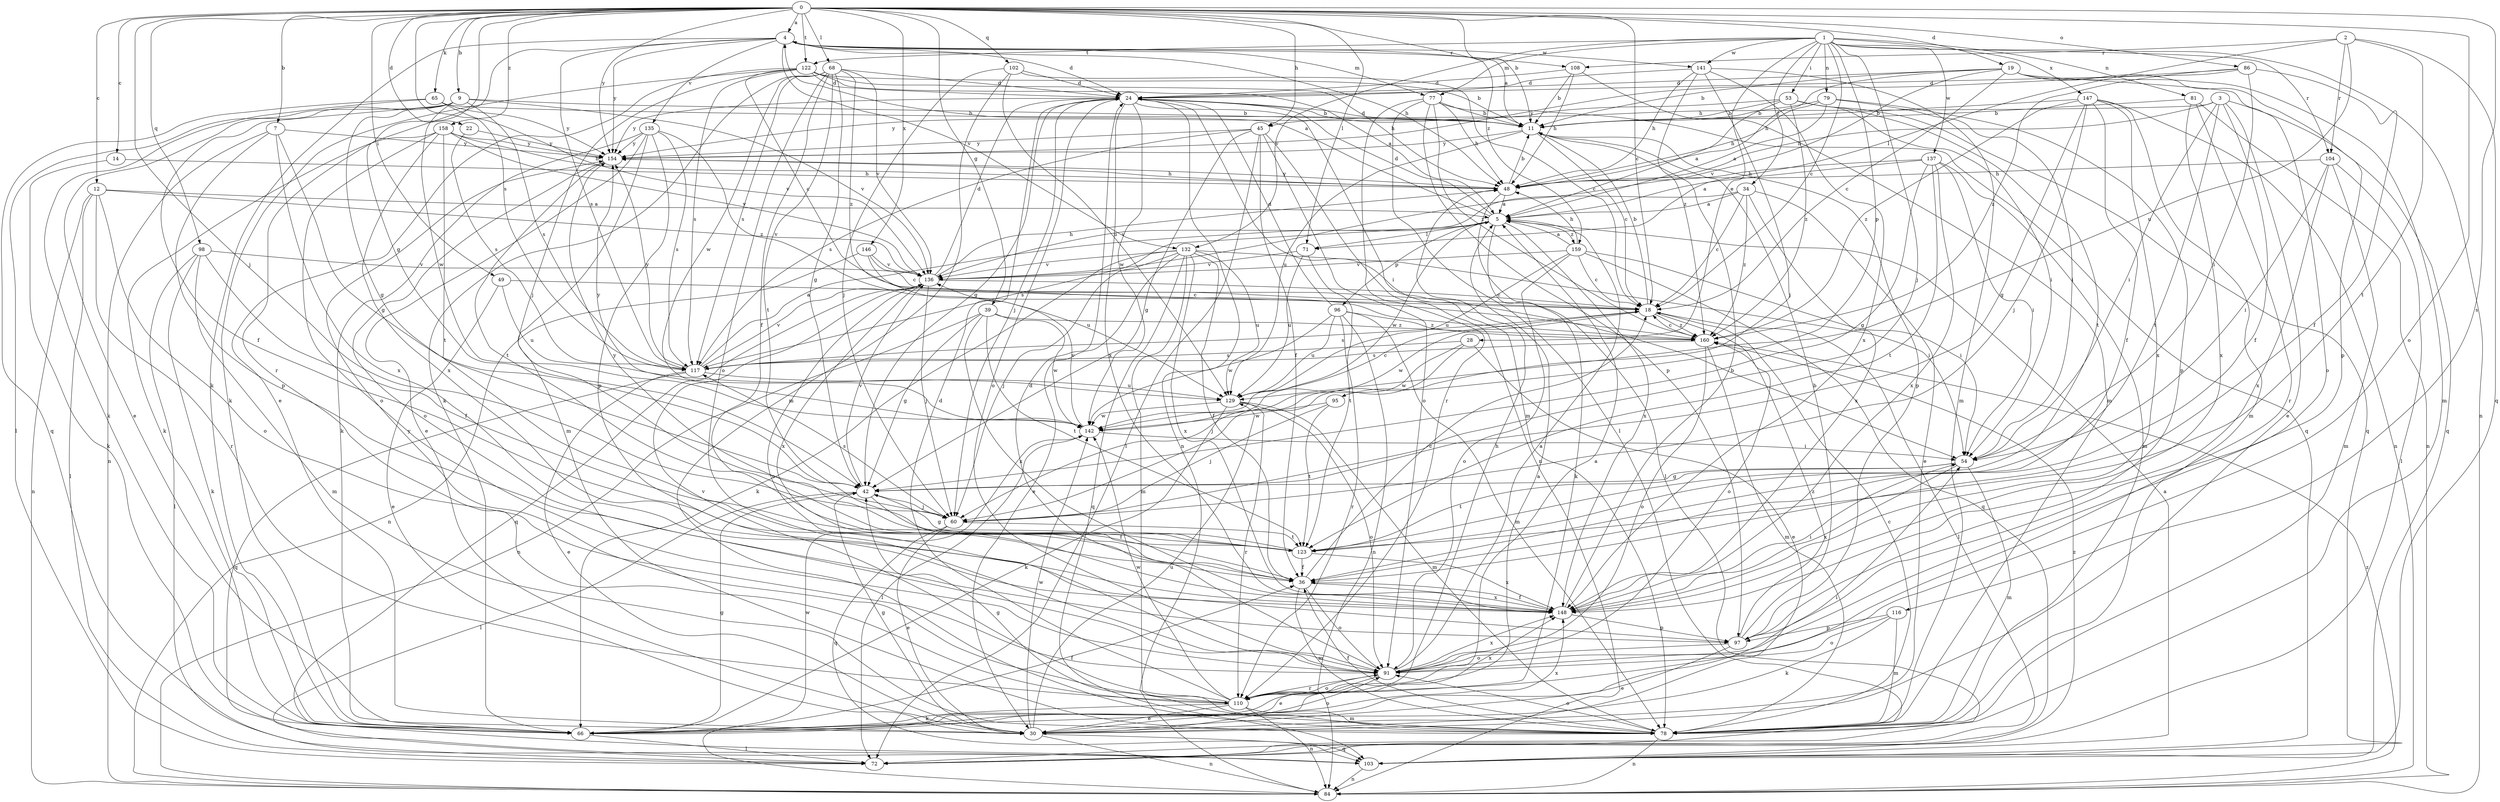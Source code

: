 strict digraph  {
0;
1;
2;
3;
4;
5;
7;
9;
11;
12;
14;
18;
19;
22;
24;
28;
30;
34;
36;
39;
42;
45;
48;
49;
53;
54;
60;
65;
66;
68;
71;
72;
77;
78;
79;
81;
84;
86;
91;
95;
96;
97;
98;
102;
103;
104;
108;
110;
116;
117;
122;
123;
129;
132;
135;
136;
137;
141;
142;
146;
147;
148;
154;
158;
159;
160;
0 -> 4  [label=a];
0 -> 7  [label=b];
0 -> 9  [label=b];
0 -> 11  [label=b];
0 -> 12  [label=c];
0 -> 14  [label=c];
0 -> 18  [label=c];
0 -> 19  [label=d];
0 -> 22  [label=d];
0 -> 39  [label=g];
0 -> 42  [label=g];
0 -> 45  [label=h];
0 -> 49  [label=i];
0 -> 60  [label=j];
0 -> 65  [label=k];
0 -> 68  [label=l];
0 -> 71  [label=l];
0 -> 86  [label=o];
0 -> 91  [label=o];
0 -> 98  [label=q];
0 -> 102  [label=q];
0 -> 116  [label=s];
0 -> 117  [label=s];
0 -> 122  [label=t];
0 -> 146  [label=x];
0 -> 154  [label=y];
0 -> 158  [label=z];
0 -> 159  [label=z];
1 -> 18  [label=c];
1 -> 28  [label=e];
1 -> 34  [label=f];
1 -> 53  [label=i];
1 -> 60  [label=j];
1 -> 77  [label=m];
1 -> 79  [label=n];
1 -> 81  [label=n];
1 -> 84  [label=n];
1 -> 95  [label=p];
1 -> 104  [label=r];
1 -> 122  [label=t];
1 -> 132  [label=v];
1 -> 137  [label=w];
1 -> 141  [label=w];
1 -> 147  [label=x];
2 -> 71  [label=l];
2 -> 103  [label=q];
2 -> 104  [label=r];
2 -> 108  [label=r];
2 -> 123  [label=t];
2 -> 129  [label=u];
3 -> 30  [label=e];
3 -> 36  [label=f];
3 -> 45  [label=h];
3 -> 48  [label=h];
3 -> 54  [label=i];
3 -> 103  [label=q];
3 -> 123  [label=t];
4 -> 24  [label=d];
4 -> 48  [label=h];
4 -> 66  [label=k];
4 -> 77  [label=m];
4 -> 108  [label=r];
4 -> 110  [label=r];
4 -> 117  [label=s];
4 -> 132  [label=v];
4 -> 135  [label=v];
4 -> 141  [label=w];
4 -> 154  [label=y];
5 -> 4  [label=a];
5 -> 24  [label=d];
5 -> 66  [label=k];
5 -> 71  [label=l];
5 -> 96  [label=p];
5 -> 117  [label=s];
5 -> 142  [label=w];
5 -> 148  [label=x];
5 -> 159  [label=z];
7 -> 42  [label=g];
7 -> 84  [label=n];
7 -> 97  [label=p];
7 -> 148  [label=x];
7 -> 154  [label=y];
9 -> 11  [label=b];
9 -> 30  [label=e];
9 -> 36  [label=f];
9 -> 42  [label=g];
9 -> 72  [label=l];
9 -> 117  [label=s];
9 -> 136  [label=v];
9 -> 142  [label=w];
11 -> 4  [label=a];
11 -> 18  [label=c];
11 -> 24  [label=d];
11 -> 97  [label=p];
11 -> 129  [label=u];
11 -> 154  [label=y];
12 -> 5  [label=a];
12 -> 72  [label=l];
12 -> 84  [label=n];
12 -> 91  [label=o];
12 -> 110  [label=r];
12 -> 136  [label=v];
14 -> 48  [label=h];
14 -> 66  [label=k];
18 -> 11  [label=b];
18 -> 72  [label=l];
18 -> 91  [label=o];
18 -> 117  [label=s];
18 -> 142  [label=w];
18 -> 160  [label=z];
19 -> 11  [label=b];
19 -> 18  [label=c];
19 -> 24  [label=d];
19 -> 48  [label=h];
19 -> 78  [label=m];
19 -> 91  [label=o];
19 -> 97  [label=p];
19 -> 136  [label=v];
22 -> 117  [label=s];
22 -> 154  [label=y];
24 -> 11  [label=b];
24 -> 42  [label=g];
24 -> 54  [label=i];
24 -> 60  [label=j];
24 -> 78  [label=m];
24 -> 84  [label=n];
24 -> 91  [label=o];
24 -> 142  [label=w];
24 -> 148  [label=x];
24 -> 154  [label=y];
28 -> 30  [label=e];
28 -> 60  [label=j];
28 -> 117  [label=s];
28 -> 142  [label=w];
30 -> 42  [label=g];
30 -> 84  [label=n];
30 -> 91  [label=o];
30 -> 103  [label=q];
30 -> 129  [label=u];
30 -> 142  [label=w];
34 -> 5  [label=a];
34 -> 18  [label=c];
34 -> 30  [label=e];
34 -> 136  [label=v];
34 -> 148  [label=x];
34 -> 160  [label=z];
36 -> 18  [label=c];
36 -> 78  [label=m];
36 -> 91  [label=o];
36 -> 148  [label=x];
39 -> 42  [label=g];
39 -> 84  [label=n];
39 -> 123  [label=t];
39 -> 142  [label=w];
39 -> 148  [label=x];
39 -> 160  [label=z];
42 -> 36  [label=f];
42 -> 60  [label=j];
42 -> 72  [label=l];
42 -> 136  [label=v];
45 -> 36  [label=f];
45 -> 42  [label=g];
45 -> 72  [label=l];
45 -> 84  [label=n];
45 -> 91  [label=o];
45 -> 117  [label=s];
45 -> 154  [label=y];
48 -> 5  [label=a];
48 -> 11  [label=b];
48 -> 72  [label=l];
48 -> 154  [label=y];
49 -> 18  [label=c];
49 -> 30  [label=e];
49 -> 129  [label=u];
53 -> 5  [label=a];
53 -> 11  [label=b];
53 -> 54  [label=i];
53 -> 103  [label=q];
53 -> 123  [label=t];
53 -> 154  [label=y];
53 -> 160  [label=z];
54 -> 42  [label=g];
54 -> 78  [label=m];
54 -> 123  [label=t];
54 -> 148  [label=x];
60 -> 30  [label=e];
60 -> 103  [label=q];
60 -> 117  [label=s];
60 -> 123  [label=t];
65 -> 11  [label=b];
65 -> 66  [label=k];
65 -> 103  [label=q];
65 -> 136  [label=v];
65 -> 154  [label=y];
66 -> 5  [label=a];
66 -> 36  [label=f];
66 -> 42  [label=g];
66 -> 54  [label=i];
66 -> 72  [label=l];
66 -> 148  [label=x];
68 -> 24  [label=d];
68 -> 36  [label=f];
68 -> 42  [label=g];
68 -> 66  [label=k];
68 -> 91  [label=o];
68 -> 117  [label=s];
68 -> 123  [label=t];
68 -> 136  [label=v];
68 -> 142  [label=w];
68 -> 160  [label=z];
71 -> 123  [label=t];
71 -> 129  [label=u];
71 -> 136  [label=v];
72 -> 160  [label=z];
77 -> 11  [label=b];
77 -> 48  [label=h];
77 -> 72  [label=l];
77 -> 97  [label=p];
77 -> 103  [label=q];
77 -> 110  [label=r];
77 -> 160  [label=z];
78 -> 18  [label=c];
78 -> 36  [label=f];
78 -> 42  [label=g];
78 -> 84  [label=n];
78 -> 91  [label=o];
79 -> 5  [label=a];
79 -> 11  [label=b];
79 -> 48  [label=h];
79 -> 54  [label=i];
79 -> 97  [label=p];
81 -> 11  [label=b];
81 -> 84  [label=n];
81 -> 110  [label=r];
81 -> 148  [label=x];
84 -> 142  [label=w];
84 -> 160  [label=z];
86 -> 24  [label=d];
86 -> 36  [label=f];
86 -> 54  [label=i];
86 -> 154  [label=y];
86 -> 160  [label=z];
91 -> 5  [label=a];
91 -> 24  [label=d];
91 -> 30  [label=e];
91 -> 110  [label=r];
91 -> 148  [label=x];
95 -> 60  [label=j];
95 -> 123  [label=t];
95 -> 142  [label=w];
96 -> 24  [label=d];
96 -> 78  [label=m];
96 -> 84  [label=n];
96 -> 110  [label=r];
96 -> 129  [label=u];
96 -> 142  [label=w];
96 -> 160  [label=z];
97 -> 11  [label=b];
97 -> 30  [label=e];
97 -> 91  [label=o];
97 -> 160  [label=z];
98 -> 36  [label=f];
98 -> 66  [label=k];
98 -> 72  [label=l];
98 -> 78  [label=m];
98 -> 136  [label=v];
102 -> 18  [label=c];
102 -> 24  [label=d];
102 -> 60  [label=j];
102 -> 78  [label=m];
102 -> 129  [label=u];
103 -> 5  [label=a];
103 -> 84  [label=n];
104 -> 48  [label=h];
104 -> 54  [label=i];
104 -> 72  [label=l];
104 -> 78  [label=m];
104 -> 148  [label=x];
108 -> 11  [label=b];
108 -> 24  [label=d];
108 -> 48  [label=h];
108 -> 78  [label=m];
110 -> 5  [label=a];
110 -> 24  [label=d];
110 -> 30  [label=e];
110 -> 48  [label=h];
110 -> 66  [label=k];
110 -> 78  [label=m];
110 -> 84  [label=n];
110 -> 91  [label=o];
110 -> 136  [label=v];
110 -> 142  [label=w];
110 -> 148  [label=x];
110 -> 154  [label=y];
116 -> 66  [label=k];
116 -> 78  [label=m];
116 -> 91  [label=o];
116 -> 97  [label=p];
117 -> 5  [label=a];
117 -> 30  [label=e];
117 -> 103  [label=q];
117 -> 129  [label=u];
117 -> 136  [label=v];
117 -> 154  [label=y];
122 -> 5  [label=a];
122 -> 11  [label=b];
122 -> 18  [label=c];
122 -> 24  [label=d];
122 -> 30  [label=e];
122 -> 48  [label=h];
122 -> 60  [label=j];
122 -> 66  [label=k];
122 -> 117  [label=s];
123 -> 36  [label=f];
123 -> 42  [label=g];
123 -> 148  [label=x];
123 -> 154  [label=y];
129 -> 18  [label=c];
129 -> 66  [label=k];
129 -> 78  [label=m];
129 -> 91  [label=o];
129 -> 110  [label=r];
129 -> 142  [label=w];
132 -> 30  [label=e];
132 -> 36  [label=f];
132 -> 54  [label=i];
132 -> 60  [label=j];
132 -> 66  [label=k];
132 -> 78  [label=m];
132 -> 103  [label=q];
132 -> 129  [label=u];
132 -> 136  [label=v];
132 -> 148  [label=x];
135 -> 30  [label=e];
135 -> 66  [label=k];
135 -> 78  [label=m];
135 -> 97  [label=p];
135 -> 117  [label=s];
135 -> 154  [label=y];
135 -> 160  [label=z];
136 -> 18  [label=c];
136 -> 24  [label=d];
136 -> 48  [label=h];
136 -> 60  [label=j];
136 -> 91  [label=o];
136 -> 103  [label=q];
136 -> 148  [label=x];
137 -> 5  [label=a];
137 -> 42  [label=g];
137 -> 48  [label=h];
137 -> 54  [label=i];
137 -> 78  [label=m];
137 -> 123  [label=t];
137 -> 148  [label=x];
141 -> 24  [label=d];
141 -> 48  [label=h];
141 -> 60  [label=j];
141 -> 78  [label=m];
141 -> 148  [label=x];
141 -> 160  [label=z];
142 -> 54  [label=i];
142 -> 72  [label=l];
142 -> 136  [label=v];
142 -> 154  [label=y];
146 -> 18  [label=c];
146 -> 84  [label=n];
146 -> 129  [label=u];
146 -> 136  [label=v];
147 -> 11  [label=b];
147 -> 36  [label=f];
147 -> 42  [label=g];
147 -> 60  [label=j];
147 -> 78  [label=m];
147 -> 84  [label=n];
147 -> 148  [label=x];
147 -> 160  [label=z];
148 -> 11  [label=b];
148 -> 36  [label=f];
148 -> 54  [label=i];
148 -> 97  [label=p];
154 -> 48  [label=h];
154 -> 91  [label=o];
154 -> 123  [label=t];
158 -> 48  [label=h];
158 -> 66  [label=k];
158 -> 91  [label=o];
158 -> 123  [label=t];
158 -> 136  [label=v];
158 -> 148  [label=x];
158 -> 154  [label=y];
159 -> 5  [label=a];
159 -> 18  [label=c];
159 -> 48  [label=h];
159 -> 54  [label=i];
159 -> 91  [label=o];
159 -> 103  [label=q];
159 -> 129  [label=u];
159 -> 136  [label=v];
160 -> 18  [label=c];
160 -> 78  [label=m];
160 -> 91  [label=o];
160 -> 117  [label=s];
}
